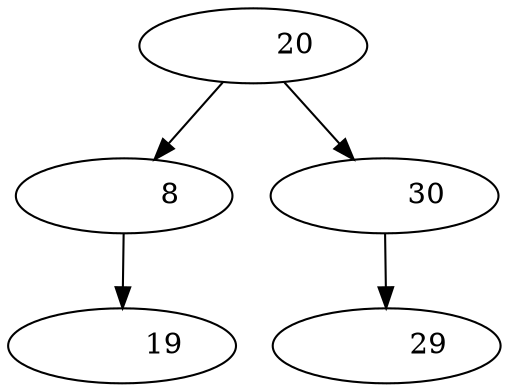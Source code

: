  digraph G {
 "Nodof8295a39-6045-4858-6c6d-af2b5eb82772"[label= "          20 "]
 "Nodof8295a39-6045-4858-6c6d-af2b5eb82772"->"Nodof3df5082-ea4a-410b-6207-6ce0fdfe45b8"
 "Nodof8295a39-6045-4858-6c6d-af2b5eb82772"->"Nodof3a65575-3608-4090-684a-69c6f7b7123c"
 "Nodof3df5082-ea4a-410b-6207-6ce0fdfe45b8"[label= "           8 "]
 "Nodof3df5082-ea4a-410b-6207-6ce0fdfe45b8"->"Nodo30331a32-bbbf-4136-781f-233bf9e78057"
 "Nodo30331a32-bbbf-4136-781f-233bf9e78057"[label= "          19 "]
 "Nodof3a65575-3608-4090-684a-69c6f7b7123c"[label= "          30 "]
 "Nodof3a65575-3608-4090-684a-69c6f7b7123c"->"Nodofba0d8b0-ec2f-4b84-47ff-adec3ee84f2f"
 "Nodofba0d8b0-ec2f-4b84-47ff-adec3ee84f2f"[label= "          29 "]
 }
